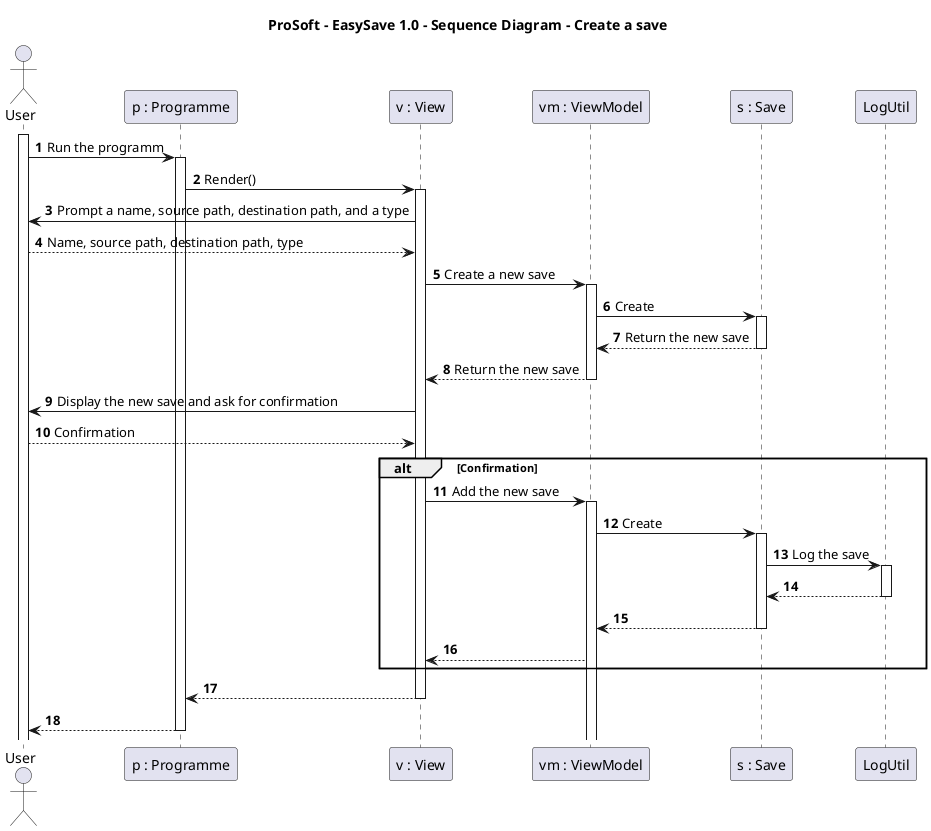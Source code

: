 @startuml ProSoft - EasySave 1.0 - Sequence Diagram - Create a save

title "ProSoft - EasySave 1.0 - Sequence Diagram - Create a save"

autonumber

actor User as u

participant "p : Programme" as p


participant View [
    v : View
]
participant ViewModel [
    vm : ViewModel
]
participant Save [
    s : Save
]
participant LogUtil

activate u
u -> p : Run the programm
activate p
p -> View : Render()
activate View
View -> u : Prompt a name, source path, destination path, and a type
u --> View : Name, source path, destination path, type
View -> ViewModel : Create a new save
activate ViewModel
ViewModel -> Save : Create
activate Save
Save --> ViewModel : Return the new save
deactivate Save
ViewModel --> View : Return the new save
deactivate ViewModel
View -> u : Display the new save and ask for confirmation
u --> View : Confirmation
alt Confirmation
    View -> ViewModel : Add the new save
    activate ViewModel
    ViewModel -> Save : Create
    activate Save
    Save -> LogUtil : Log the save
    activate LogUtil
    LogUtil --> Save
    deactivate LogUtil
    Save --> ViewModel
    deactivate Save
    ViewModel --> View
end
View --> p
deactivate View
p --> u
deactivate p

@enduml